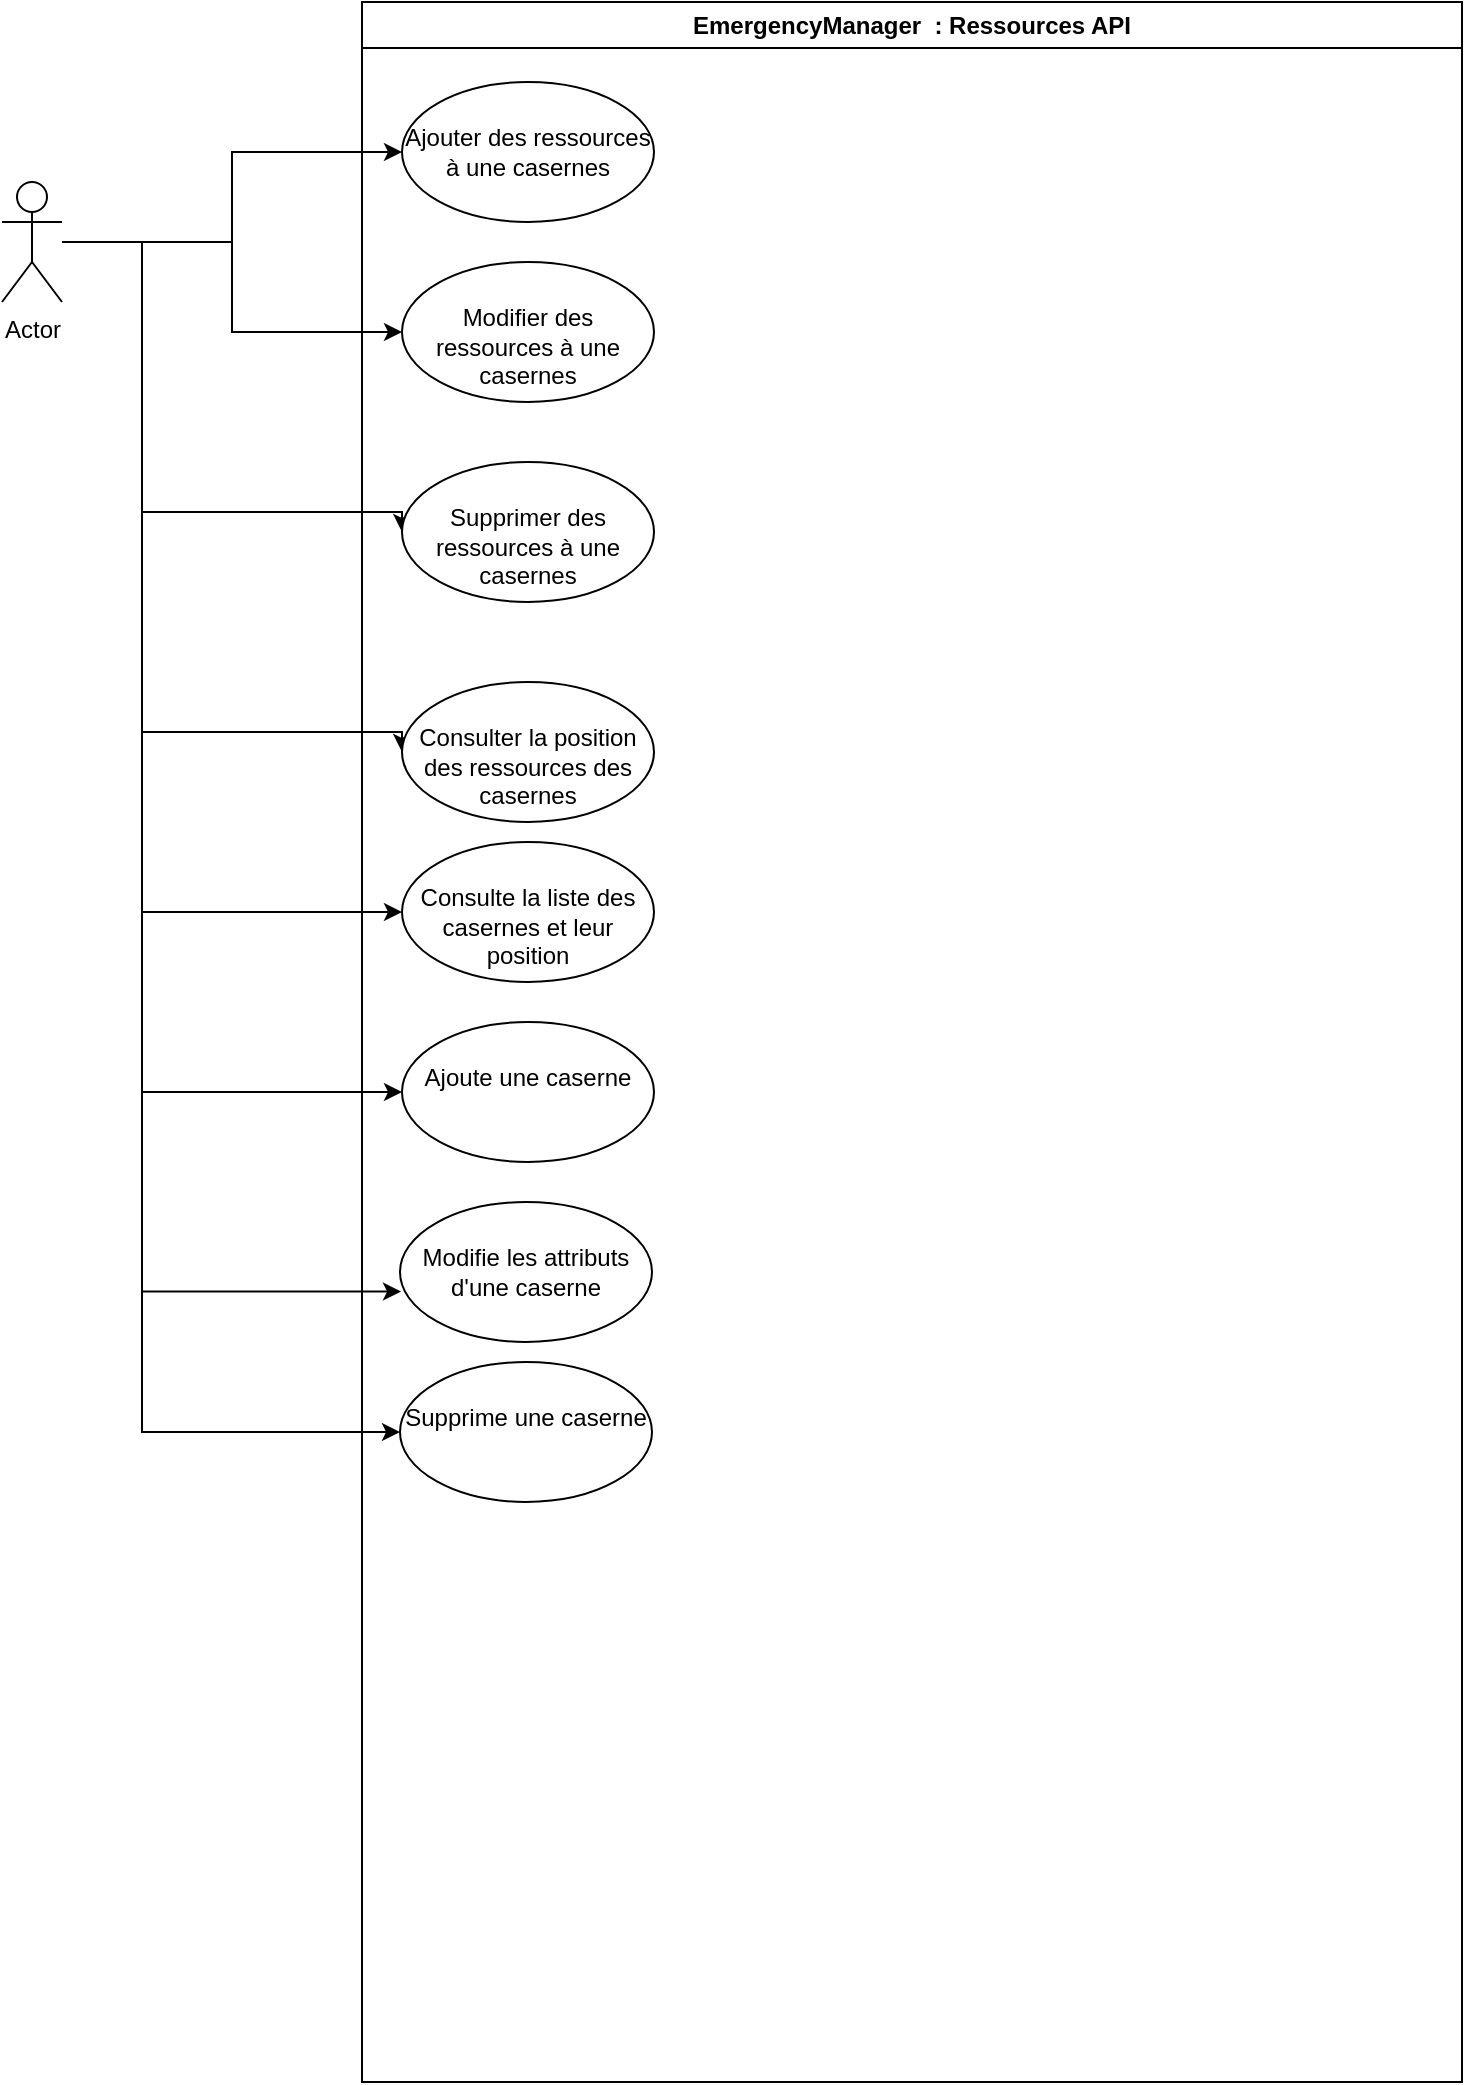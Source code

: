 <mxfile version="20.6.1" type="github"><diagram id="pG004xyAMJ-H6LEYMPLn" name="Page-1"><mxGraphModel dx="1178" dy="721" grid="1" gridSize="10" guides="1" tooltips="1" connect="1" arrows="1" fold="1" page="1" pageScale="1" pageWidth="827" pageHeight="1169" math="0" shadow="0"><root><mxCell id="0"/><mxCell id="1" parent="0"/><mxCell id="rkdc-fni0NGJfYi-l5C_-22" style="edgeStyle=orthogonalEdgeStyle;rounded=0;orthogonalLoop=1;jettySize=auto;html=1;entryX=0;entryY=0.5;entryDx=0;entryDy=0;" edge="1" parent="1" source="rkdc-fni0NGJfYi-l5C_-1" target="rkdc-fni0NGJfYi-l5C_-23"><mxGeometry relative="1" as="geometry"><mxPoint x="355" y="200.0" as="targetPoint"/><Array as="points"><mxPoint x="130" y="150"/><mxPoint x="130" y="285"/></Array></mxGeometry></mxCell><mxCell id="rkdc-fni0NGJfYi-l5C_-25" style="edgeStyle=orthogonalEdgeStyle;rounded=0;orthogonalLoop=1;jettySize=auto;html=1;entryX=0;entryY=0.5;entryDx=0;entryDy=0;" edge="1" parent="1" source="rkdc-fni0NGJfYi-l5C_-1" target="rkdc-fni0NGJfYi-l5C_-26"><mxGeometry relative="1" as="geometry"><mxPoint x="130" y="896" as="targetPoint"/><Array as="points"><mxPoint x="130" y="150"/><mxPoint x="130" y="395"/></Array></mxGeometry></mxCell><mxCell id="rkdc-fni0NGJfYi-l5C_-29" style="edgeStyle=orthogonalEdgeStyle;rounded=0;orthogonalLoop=1;jettySize=auto;html=1;entryX=0;entryY=0.5;entryDx=0;entryDy=0;" edge="1" parent="1" source="rkdc-fni0NGJfYi-l5C_-1" target="rkdc-fni0NGJfYi-l5C_-27"><mxGeometry relative="1" as="geometry"/></mxCell><mxCell id="rkdc-fni0NGJfYi-l5C_-30" style="edgeStyle=orthogonalEdgeStyle;rounded=0;orthogonalLoop=1;jettySize=auto;html=1;" edge="1" parent="1" source="rkdc-fni0NGJfYi-l5C_-1" target="rkdc-fni0NGJfYi-l5C_-28"><mxGeometry relative="1" as="geometry"/></mxCell><mxCell id="rkdc-fni0NGJfYi-l5C_-32" style="edgeStyle=orthogonalEdgeStyle;rounded=0;orthogonalLoop=1;jettySize=auto;html=1;entryX=0;entryY=0.5;entryDx=0;entryDy=0;" edge="1" parent="1" source="rkdc-fni0NGJfYi-l5C_-1" target="rkdc-fni0NGJfYi-l5C_-31"><mxGeometry relative="1" as="geometry"><Array as="points"><mxPoint x="130" y="150"/><mxPoint x="130" y="485"/></Array></mxGeometry></mxCell><mxCell id="rkdc-fni0NGJfYi-l5C_-43" style="edgeStyle=orthogonalEdgeStyle;rounded=0;orthogonalLoop=1;jettySize=auto;html=1;entryX=0;entryY=0.5;entryDx=0;entryDy=0;" edge="1" parent="1" source="rkdc-fni0NGJfYi-l5C_-1" target="rkdc-fni0NGJfYi-l5C_-33"><mxGeometry relative="1" as="geometry"><Array as="points"><mxPoint x="130" y="150"/><mxPoint x="130" y="575"/></Array></mxGeometry></mxCell><mxCell id="rkdc-fni0NGJfYi-l5C_-44" style="edgeStyle=orthogonalEdgeStyle;rounded=0;orthogonalLoop=1;jettySize=auto;html=1;entryX=0.004;entryY=0.64;entryDx=0;entryDy=0;entryPerimeter=0;" edge="1" parent="1" source="rkdc-fni0NGJfYi-l5C_-1" target="rkdc-fni0NGJfYi-l5C_-41"><mxGeometry relative="1" as="geometry"><Array as="points"><mxPoint x="130" y="150"/><mxPoint x="130" y="675"/></Array></mxGeometry></mxCell><mxCell id="rkdc-fni0NGJfYi-l5C_-45" style="edgeStyle=orthogonalEdgeStyle;rounded=0;orthogonalLoop=1;jettySize=auto;html=1;entryX=0;entryY=0.5;entryDx=0;entryDy=0;" edge="1" parent="1" source="rkdc-fni0NGJfYi-l5C_-1" target="rkdc-fni0NGJfYi-l5C_-42"><mxGeometry relative="1" as="geometry"><Array as="points"><mxPoint x="130" y="150"/><mxPoint x="130" y="745"/></Array></mxGeometry></mxCell><mxCell id="rkdc-fni0NGJfYi-l5C_-1" value="Actor" style="shape=umlActor;verticalLabelPosition=bottom;verticalAlign=top;html=1;outlineConnect=0;" vertex="1" parent="1"><mxGeometry x="60" y="120" width="30" height="60" as="geometry"/></mxCell><mxCell id="rkdc-fni0NGJfYi-l5C_-2" value="EmergencyManager&amp;nbsp; : Ressources API" style="swimlane;whiteSpace=wrap;html=1;" vertex="1" parent="1"><mxGeometry x="240" y="30" width="550" height="1040" as="geometry"/></mxCell><mxCell id="rkdc-fni0NGJfYi-l5C_-23" value="&lt;br&gt;Supprimer des ressources à une casernes" style="ellipse;whiteSpace=wrap;html=1;verticalAlign=top;" vertex="1" parent="rkdc-fni0NGJfYi-l5C_-2"><mxGeometry x="20" y="230" width="126" height="70" as="geometry"/></mxCell><mxCell id="rkdc-fni0NGJfYi-l5C_-26" value="&lt;br&gt;Consulter la position des ressources des casernes" style="ellipse;whiteSpace=wrap;html=1;verticalAlign=top;" vertex="1" parent="rkdc-fni0NGJfYi-l5C_-2"><mxGeometry x="20" y="340" width="126" height="70" as="geometry"/></mxCell><mxCell id="rkdc-fni0NGJfYi-l5C_-27" value="&lt;br&gt;Modifier des ressources à une casernes" style="ellipse;whiteSpace=wrap;html=1;verticalAlign=top;" vertex="1" parent="rkdc-fni0NGJfYi-l5C_-2"><mxGeometry x="20" y="130" width="126" height="70" as="geometry"/></mxCell><mxCell id="rkdc-fni0NGJfYi-l5C_-28" value="&lt;br&gt;Ajouter des ressources à une casernes" style="ellipse;whiteSpace=wrap;html=1;verticalAlign=top;" vertex="1" parent="rkdc-fni0NGJfYi-l5C_-2"><mxGeometry x="20" y="40" width="126" height="70" as="geometry"/></mxCell><mxCell id="rkdc-fni0NGJfYi-l5C_-31" value="&lt;br&gt;Consulte la liste des casernes et leur position" style="ellipse;whiteSpace=wrap;html=1;verticalAlign=top;" vertex="1" parent="rkdc-fni0NGJfYi-l5C_-2"><mxGeometry x="20" y="420" width="126" height="70" as="geometry"/></mxCell><mxCell id="rkdc-fni0NGJfYi-l5C_-33" value="&lt;br&gt;Ajoute une caserne" style="ellipse;whiteSpace=wrap;html=1;verticalAlign=top;" vertex="1" parent="rkdc-fni0NGJfYi-l5C_-2"><mxGeometry x="20" y="510" width="126" height="70" as="geometry"/></mxCell><mxCell id="rkdc-fni0NGJfYi-l5C_-41" value="&lt;br&gt;Modifie les attributs d'une caserne" style="ellipse;whiteSpace=wrap;html=1;verticalAlign=top;" vertex="1" parent="rkdc-fni0NGJfYi-l5C_-2"><mxGeometry x="19" y="600" width="126" height="70" as="geometry"/></mxCell><mxCell id="rkdc-fni0NGJfYi-l5C_-42" value="&lt;br&gt;Supprime une caserne" style="ellipse;whiteSpace=wrap;html=1;verticalAlign=top;" vertex="1" parent="rkdc-fni0NGJfYi-l5C_-2"><mxGeometry x="19" y="680" width="126" height="70" as="geometry"/></mxCell></root></mxGraphModel></diagram></mxfile>